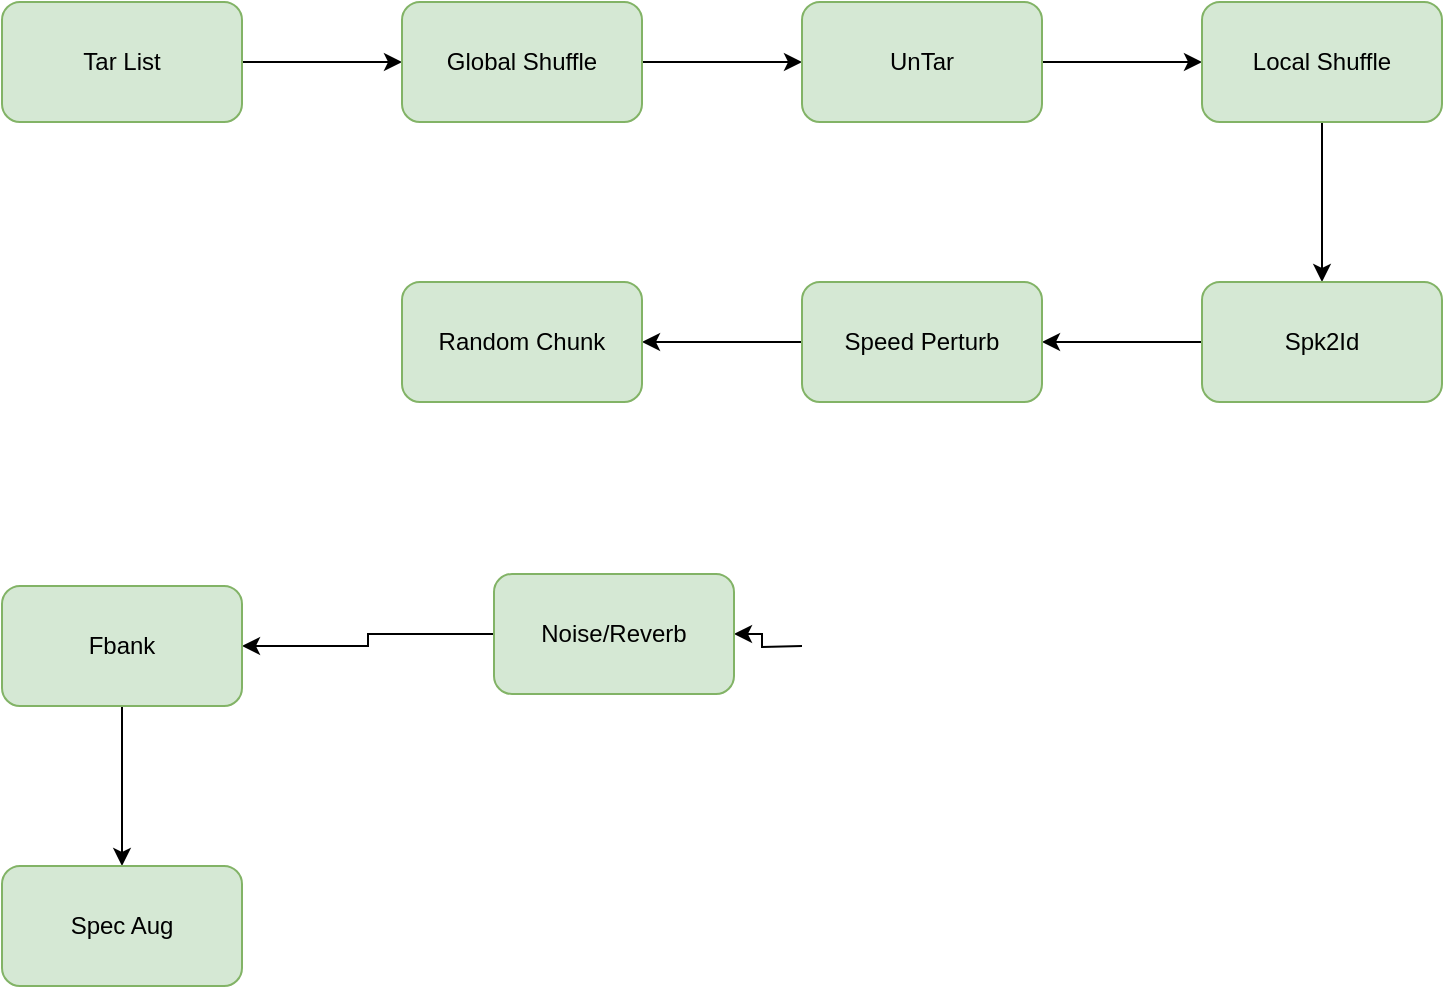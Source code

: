 <mxfile version="17.2.4" type="github">
  <diagram id="DCdBNZqIKcgh1ZAFiZLw" name="Page-1">
    <mxGraphModel dx="1002" dy="674" grid="0" gridSize="10" guides="1" tooltips="1" connect="1" arrows="1" fold="1" page="1" pageScale="1" pageWidth="827" pageHeight="1169" math="0" shadow="0">
      <root>
        <mxCell id="0" />
        <mxCell id="1" parent="0" />
        <mxCell id="jA6ZaiqIhAtj9mefgcWs-15" value="" style="edgeStyle=orthogonalEdgeStyle;rounded=0;orthogonalLoop=1;jettySize=auto;html=1;" edge="1" parent="1" source="jA6ZaiqIhAtj9mefgcWs-1" target="jA6ZaiqIhAtj9mefgcWs-14">
          <mxGeometry relative="1" as="geometry" />
        </mxCell>
        <mxCell id="jA6ZaiqIhAtj9mefgcWs-1" value="Tar List" style="rounded=1;whiteSpace=wrap;html=1;fillColor=#d5e8d4;strokeColor=#82b366;" vertex="1" parent="1">
          <mxGeometry x="60" y="165" width="120" height="60" as="geometry" />
        </mxCell>
        <mxCell id="jA6ZaiqIhAtj9mefgcWs-17" value="" style="edgeStyle=orthogonalEdgeStyle;rounded=0;orthogonalLoop=1;jettySize=auto;html=1;" edge="1" parent="1" source="jA6ZaiqIhAtj9mefgcWs-14" target="jA6ZaiqIhAtj9mefgcWs-16">
          <mxGeometry relative="1" as="geometry" />
        </mxCell>
        <mxCell id="jA6ZaiqIhAtj9mefgcWs-14" value="Global Shuffle" style="whiteSpace=wrap;html=1;fillColor=#d5e8d4;strokeColor=#82b366;rounded=1;" vertex="1" parent="1">
          <mxGeometry x="260" y="165" width="120" height="60" as="geometry" />
        </mxCell>
        <mxCell id="jA6ZaiqIhAtj9mefgcWs-19" value="" style="edgeStyle=orthogonalEdgeStyle;rounded=0;orthogonalLoop=1;jettySize=auto;html=1;" edge="1" parent="1" source="jA6ZaiqIhAtj9mefgcWs-16" target="jA6ZaiqIhAtj9mefgcWs-18">
          <mxGeometry relative="1" as="geometry" />
        </mxCell>
        <mxCell id="jA6ZaiqIhAtj9mefgcWs-16" value="UnTar" style="whiteSpace=wrap;html=1;fillColor=#d5e8d4;strokeColor=#82b366;rounded=1;" vertex="1" parent="1">
          <mxGeometry x="460" y="165" width="120" height="60" as="geometry" />
        </mxCell>
        <mxCell id="jA6ZaiqIhAtj9mefgcWs-33" value="" style="edgeStyle=orthogonalEdgeStyle;rounded=0;orthogonalLoop=1;jettySize=auto;html=1;" edge="1" parent="1" source="jA6ZaiqIhAtj9mefgcWs-18" target="jA6ZaiqIhAtj9mefgcWs-32">
          <mxGeometry relative="1" as="geometry" />
        </mxCell>
        <mxCell id="jA6ZaiqIhAtj9mefgcWs-18" value="Local Shuffle" style="whiteSpace=wrap;html=1;fillColor=#d5e8d4;strokeColor=#82b366;rounded=1;" vertex="1" parent="1">
          <mxGeometry x="660" y="165" width="120" height="60" as="geometry" />
        </mxCell>
        <mxCell id="jA6ZaiqIhAtj9mefgcWs-25" value="" style="edgeStyle=orthogonalEdgeStyle;rounded=0;orthogonalLoop=1;jettySize=auto;html=1;" edge="1" parent="1" target="jA6ZaiqIhAtj9mefgcWs-24">
          <mxGeometry relative="1" as="geometry">
            <mxPoint x="460" y="487" as="sourcePoint" />
          </mxGeometry>
        </mxCell>
        <mxCell id="jA6ZaiqIhAtj9mefgcWs-27" value="" style="edgeStyle=orthogonalEdgeStyle;rounded=0;orthogonalLoop=1;jettySize=auto;html=1;" edge="1" parent="1" source="jA6ZaiqIhAtj9mefgcWs-24" target="jA6ZaiqIhAtj9mefgcWs-26">
          <mxGeometry relative="1" as="geometry" />
        </mxCell>
        <mxCell id="jA6ZaiqIhAtj9mefgcWs-24" value="Noise/Reverb" style="whiteSpace=wrap;html=1;fillColor=#d5e8d4;strokeColor=#82b366;rounded=1;" vertex="1" parent="1">
          <mxGeometry x="306" y="451" width="120" height="60" as="geometry" />
        </mxCell>
        <mxCell id="jA6ZaiqIhAtj9mefgcWs-29" value="" style="edgeStyle=orthogonalEdgeStyle;rounded=0;orthogonalLoop=1;jettySize=auto;html=1;" edge="1" parent="1" source="jA6ZaiqIhAtj9mefgcWs-26" target="jA6ZaiqIhAtj9mefgcWs-28">
          <mxGeometry relative="1" as="geometry" />
        </mxCell>
        <mxCell id="jA6ZaiqIhAtj9mefgcWs-26" value="Fbank" style="whiteSpace=wrap;html=1;fillColor=#d5e8d4;strokeColor=#82b366;rounded=1;" vertex="1" parent="1">
          <mxGeometry x="60" y="457" width="120" height="60" as="geometry" />
        </mxCell>
        <mxCell id="jA6ZaiqIhAtj9mefgcWs-28" value="Spec Aug" style="whiteSpace=wrap;html=1;fillColor=#d5e8d4;strokeColor=#82b366;rounded=1;" vertex="1" parent="1">
          <mxGeometry x="60" y="597" width="120" height="60" as="geometry" />
        </mxCell>
        <mxCell id="jA6ZaiqIhAtj9mefgcWs-35" value="" style="edgeStyle=orthogonalEdgeStyle;rounded=0;orthogonalLoop=1;jettySize=auto;html=1;" edge="1" parent="1" source="jA6ZaiqIhAtj9mefgcWs-32" target="jA6ZaiqIhAtj9mefgcWs-34">
          <mxGeometry relative="1" as="geometry" />
        </mxCell>
        <mxCell id="jA6ZaiqIhAtj9mefgcWs-32" value="Spk2Id" style="whiteSpace=wrap;html=1;fillColor=#d5e8d4;strokeColor=#82b366;rounded=1;" vertex="1" parent="1">
          <mxGeometry x="660" y="305" width="120" height="60" as="geometry" />
        </mxCell>
        <mxCell id="jA6ZaiqIhAtj9mefgcWs-37" value="" style="edgeStyle=orthogonalEdgeStyle;rounded=0;orthogonalLoop=1;jettySize=auto;html=1;" edge="1" parent="1" source="jA6ZaiqIhAtj9mefgcWs-34" target="jA6ZaiqIhAtj9mefgcWs-36">
          <mxGeometry relative="1" as="geometry" />
        </mxCell>
        <mxCell id="jA6ZaiqIhAtj9mefgcWs-34" value="Speed Perturb" style="whiteSpace=wrap;html=1;fillColor=#d5e8d4;strokeColor=#82b366;rounded=1;" vertex="1" parent="1">
          <mxGeometry x="460" y="305" width="120" height="60" as="geometry" />
        </mxCell>
        <mxCell id="jA6ZaiqIhAtj9mefgcWs-36" value="Random Chunk" style="whiteSpace=wrap;html=1;fillColor=#d5e8d4;strokeColor=#82b366;rounded=1;" vertex="1" parent="1">
          <mxGeometry x="260" y="305" width="120" height="60" as="geometry" />
        </mxCell>
      </root>
    </mxGraphModel>
  </diagram>
</mxfile>

